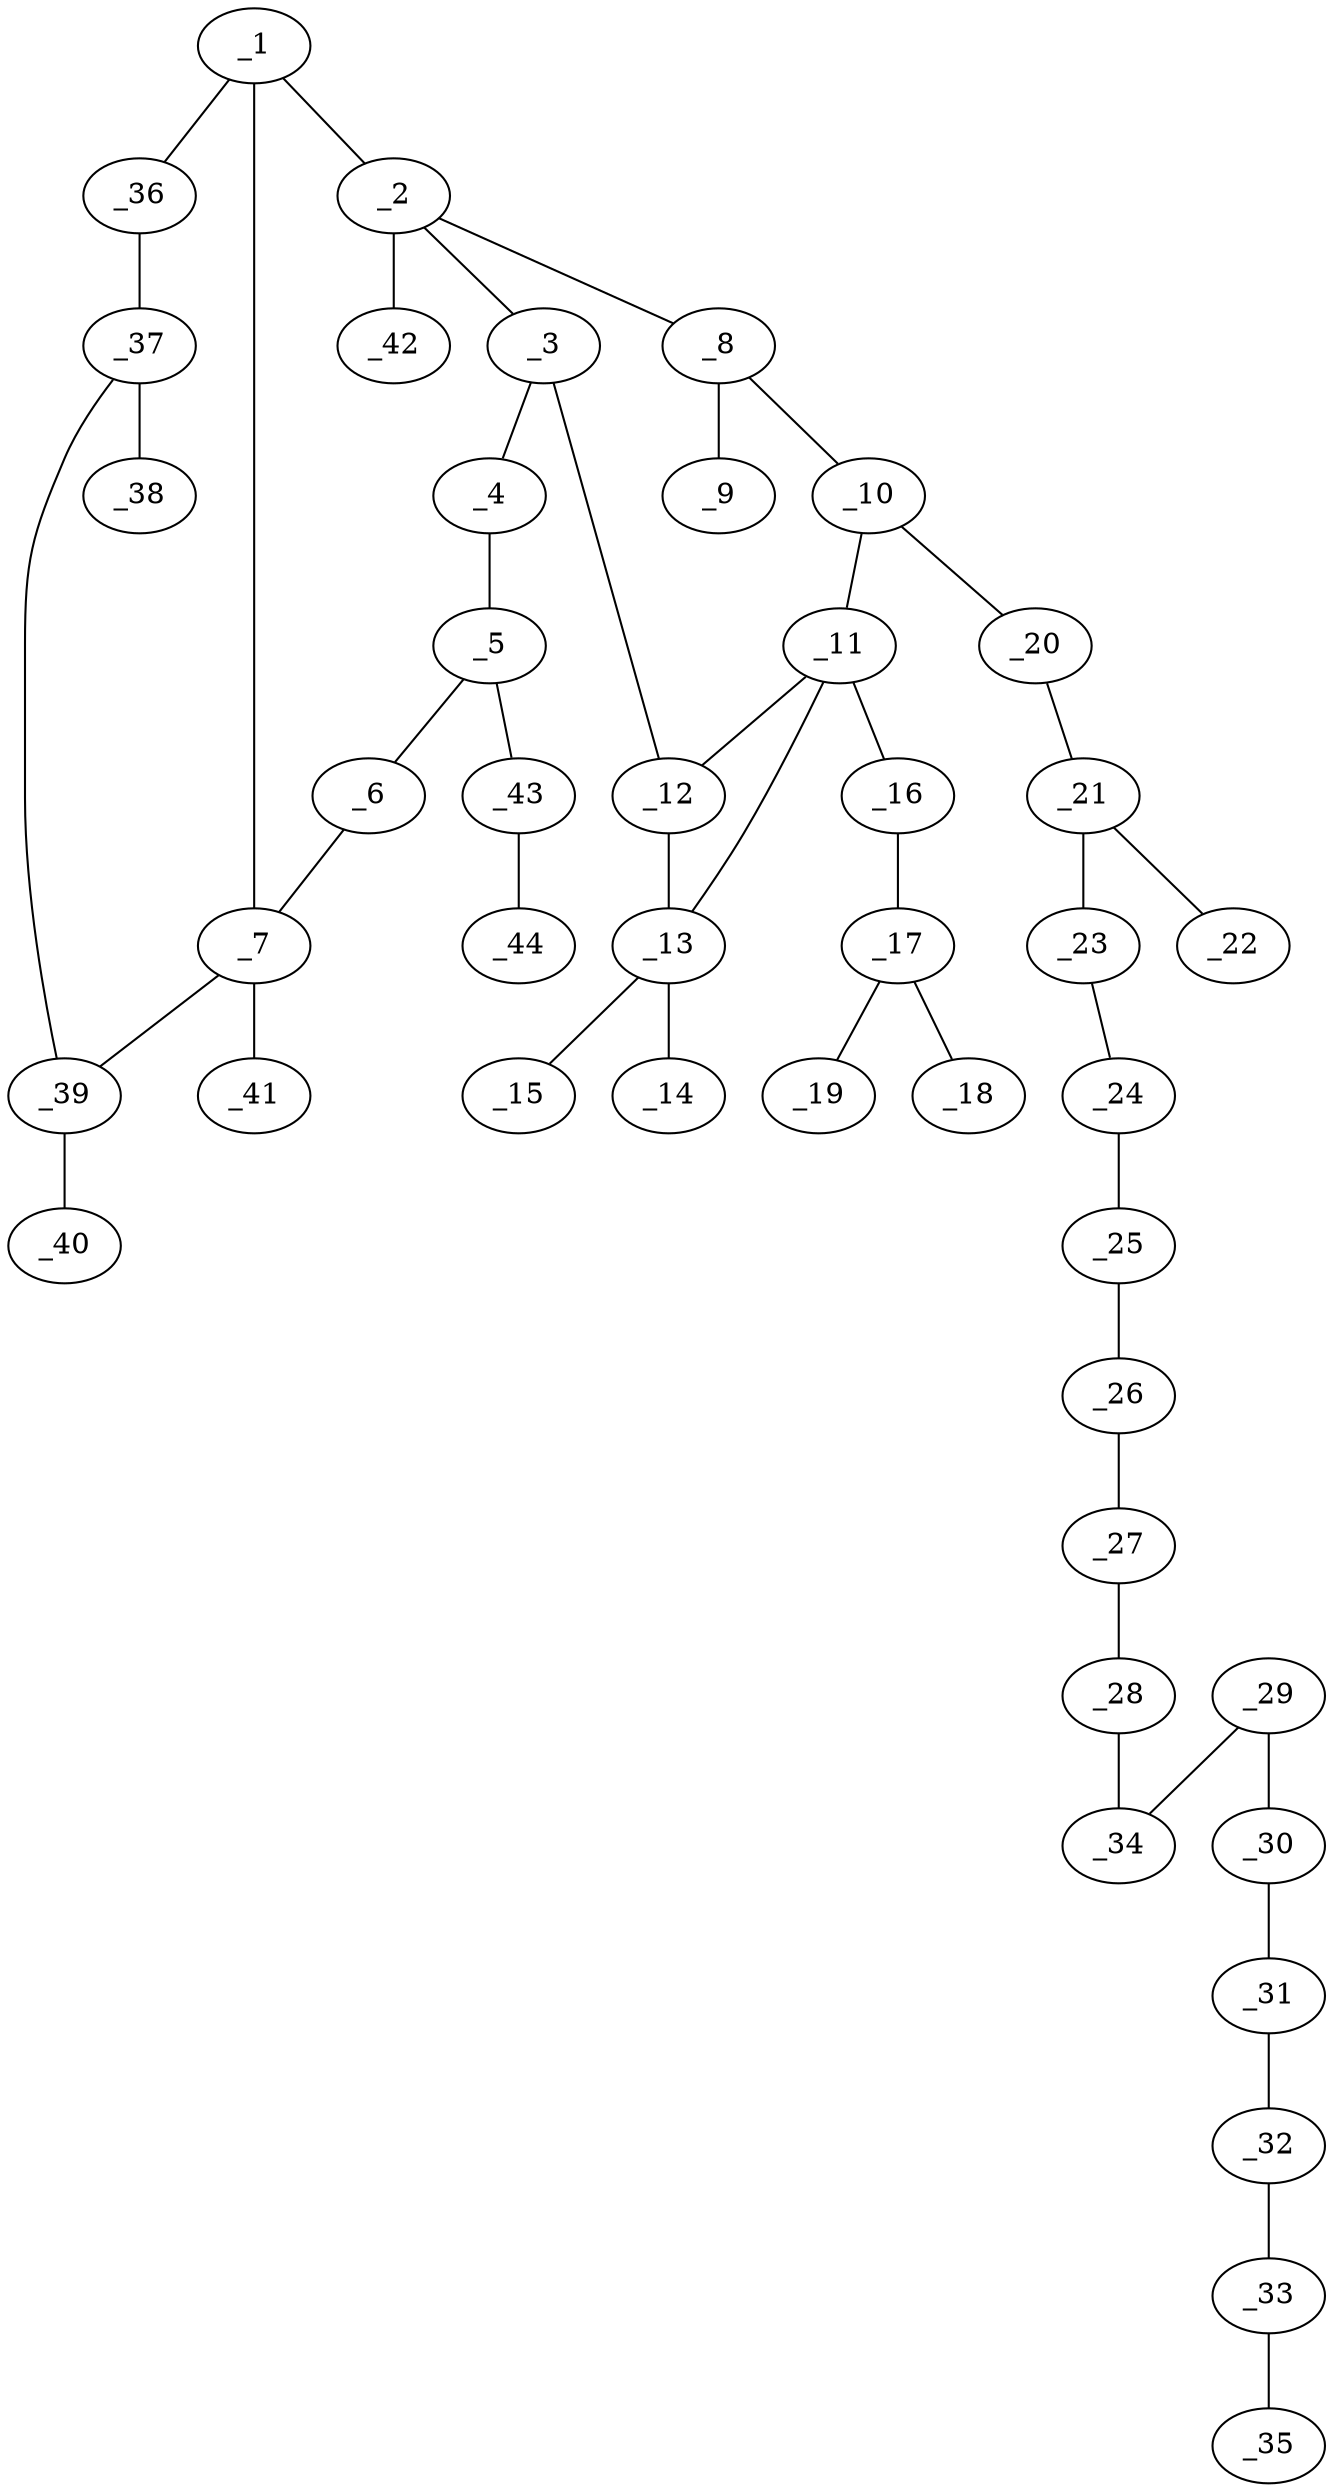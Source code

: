 graph molid626496 {
	_1	 [charge=0,
		chem=1,
		symbol="C  ",
		x="15.4457",
		y="1.2703"];
	_2	 [charge=0,
		chem=1,
		symbol="C  ",
		x="15.6682",
		y="0.2953"];
	_1 -- _2	 [valence=1];
	_7	 [charge=0,
		chem=1,
		symbol="C  ",
		x="16.0692",
		y="2.0521"];
	_1 -- _7	 [valence=1];
	_36	 [charge=0,
		chem=1,
		symbol="C  ",
		x="14.5094",
		y="1.6216"];
	_1 -- _36	 [valence=1];
	_3	 [charge=0,
		chem=1,
		symbol="C  ",
		x="16.5692",
		y="-0.1385"];
	_2 -- _3	 [valence=1];
	_8	 [charge=0,
		chem=1,
		symbol="C  ",
		x="14.842",
		y="-0.268"];
	_2 -- _8	 [valence=1];
	_42	 [charge=0,
		chem=2,
		symbol="O  ",
		x="14.7672",
		y="0.7292"];
	_2 -- _42	 [valence=1];
	_4	 [charge=0,
		chem=1,
		symbol="C  ",
		x="17.4701",
		y="0.2954"];
	_3 -- _4	 [valence=1];
	_12	 [charge=0,
		chem=1,
		symbol="C  ",
		x="16.6439",
		y="-1.1357"];
	_3 -- _12	 [valence=1];
	_5	 [charge=0,
		chem=1,
		symbol="C  ",
		x="17.6926",
		y="1.2703"];
	_4 -- _5	 [valence=2];
	_6	 [charge=0,
		chem=1,
		symbol="C  ",
		x="17.0692",
		y="2.0521"];
	_5 -- _6	 [valence=1];
	_43	 [charge=0,
		chem=1,
		symbol="C  ",
		x="18.6676",
		y="1.4928"];
	_5 -- _43	 [valence=1];
	_6 -- _7	 [valence=1];
	_39	 [charge=0,
		chem=1,
		symbol="C  ",
		x="15.5183",
		y="2.8867"];
	_7 -- _39	 [valence=1];
	_41	 [charge=0,
		chem=2,
		symbol="O  ",
		x="16.6926",
		y="2.8339"];
	_7 -- _41	 [valence=1];
	_9	 [charge=0,
		chem=1,
		symbol="C  ",
		x="13.941",
		y="0.1659"];
	_8 -- _9	 [valence=1];
	_10	 [charge=0,
		chem=1,
		symbol="C  ",
		x="14.9167",
		y="-1.2652"];
	_8 -- _10	 [valence=1];
	_11	 [charge=0,
		chem=1,
		symbol="C  ",
		x="15.8177",
		y="-1.6991"];
	_10 -- _11	 [valence=1];
	_20	 [charge=0,
		chem=2,
		symbol="O  ",
		x="14.0905",
		y="-1.8285"];
	_10 -- _20	 [valence=1];
	_11 -- _12	 [valence=1];
	_13	 [charge=0,
		chem=1,
		symbol="C  ",
		x="16.7186",
		y="-2.1329"];
	_11 -- _13	 [valence=1];
	_16	 [charge=0,
		chem=2,
		symbol="O  ",
		x="14.9914",
		y="-2.2624"];
	_11 -- _16	 [valence=1];
	_12 -- _13	 [valence=1];
	_14	 [charge=0,
		chem=1,
		symbol="C  ",
		x="17.7158",
		y="-2.0582"];
	_13 -- _14	 [valence=1];
	_15	 [charge=0,
		chem=1,
		symbol="C  ",
		x="16.2847",
		y="-3.0339"];
	_13 -- _15	 [valence=1];
	_17	 [charge=0,
		chem=1,
		symbol="C  ",
		x="15.0662",
		y="-3.2596"];
	_16 -- _17	 [valence=1];
	_18	 [charge=0,
		chem=2,
		symbol="O  ",
		x="14.2399",
		y="-3.8229"];
	_17 -- _18	 [valence=2];
	_19	 [charge=0,
		chem=1,
		symbol="C  ",
		x="15.9671",
		y="-3.6935"];
	_17 -- _19	 [valence=1];
	_21	 [charge=0,
		chem=1,
		symbol="C  ",
		x="13.1895",
		y="-1.3946"];
	_20 -- _21	 [valence=1];
	_22	 [charge=0,
		chem=2,
		symbol="O  ",
		x="13.1147",
		y="-0.3974"];
	_21 -- _22	 [valence=2];
	_23	 [charge=0,
		chem=1,
		symbol="C  ",
		x="12.3632",
		y="-1.9579"];
	_21 -- _23	 [valence=1];
	_24	 [charge=0,
		chem=1,
		symbol="C  ",
		x="11.4623",
		y="-1.5241"];
	_23 -- _24	 [valence=1];
	_25	 [charge=0,
		chem=1,
		symbol="C  ",
		x="10.636",
		y="-2.0874"];
	_24 -- _25	 [valence=1];
	_26	 [charge=0,
		chem=1,
		symbol="C  ",
		x="9.7351",
		y="-1.6535"];
	_25 -- _26	 [valence=1];
	_27	 [charge=0,
		chem=1,
		symbol="C  ",
		x="8.9088",
		y="-2.2168"];
	_26 -- _27	 [valence=1];
	_28	 [charge=0,
		chem=1,
		symbol="C  ",
		x="8.0079",
		y="-1.783"];
	_27 -- _28	 [valence=1];
	_34	 [charge=0,
		chem=1,
		symbol="C  ",
		x="7.1816",
		y="-2.3463"];
	_28 -- _34	 [valence=1];
	_29	 [charge=0,
		chem=1,
		symbol="C  ",
		x="6.2807",
		y="-1.9124"];
	_30	 [charge=0,
		chem=1,
		symbol="C  ",
		x="5.4544",
		y="-2.4757"];
	_29 -- _30	 [valence=1];
	_29 -- _34	 [valence=1];
	_31	 [charge=0,
		chem=1,
		symbol="C  ",
		x="4.5534",
		y="-2.0418"];
	_30 -- _31	 [valence=1];
	_32	 [charge=0,
		chem=1,
		symbol="C  ",
		x="3.7272",
		y="-2.6052"];
	_31 -- _32	 [valence=1];
	_33	 [charge=0,
		chem=1,
		symbol="C  ",
		x="2.8262",
		y="-2.1713"];
	_32 -- _33	 [valence=1];
	_35	 [charge=0,
		chem=1,
		symbol="C  ",
		x=2,
		y="-2.7346"];
	_33 -- _35	 [valence=1];
	_37	 [charge=0,
		chem=1,
		symbol="C  ",
		x="14.5543",
		y="2.6206"];
	_36 -- _37	 [valence=2];
	_38	 [charge=0,
		chem=1,
		symbol="C  ",
		x="13.7725",
		y="3.2441"];
	_37 -- _38	 [valence=1];
	_37 -- _39	 [valence=1];
	_40	 [charge=0,
		chem=2,
		symbol="O  ",
		x="15.8696",
		y="3.8229"];
	_39 -- _40	 [valence=2];
	_44	 [charge=0,
		chem=2,
		symbol="O  ",
		x="18.9623",
		y="2.4484"];
	_43 -- _44	 [valence=1];
}
